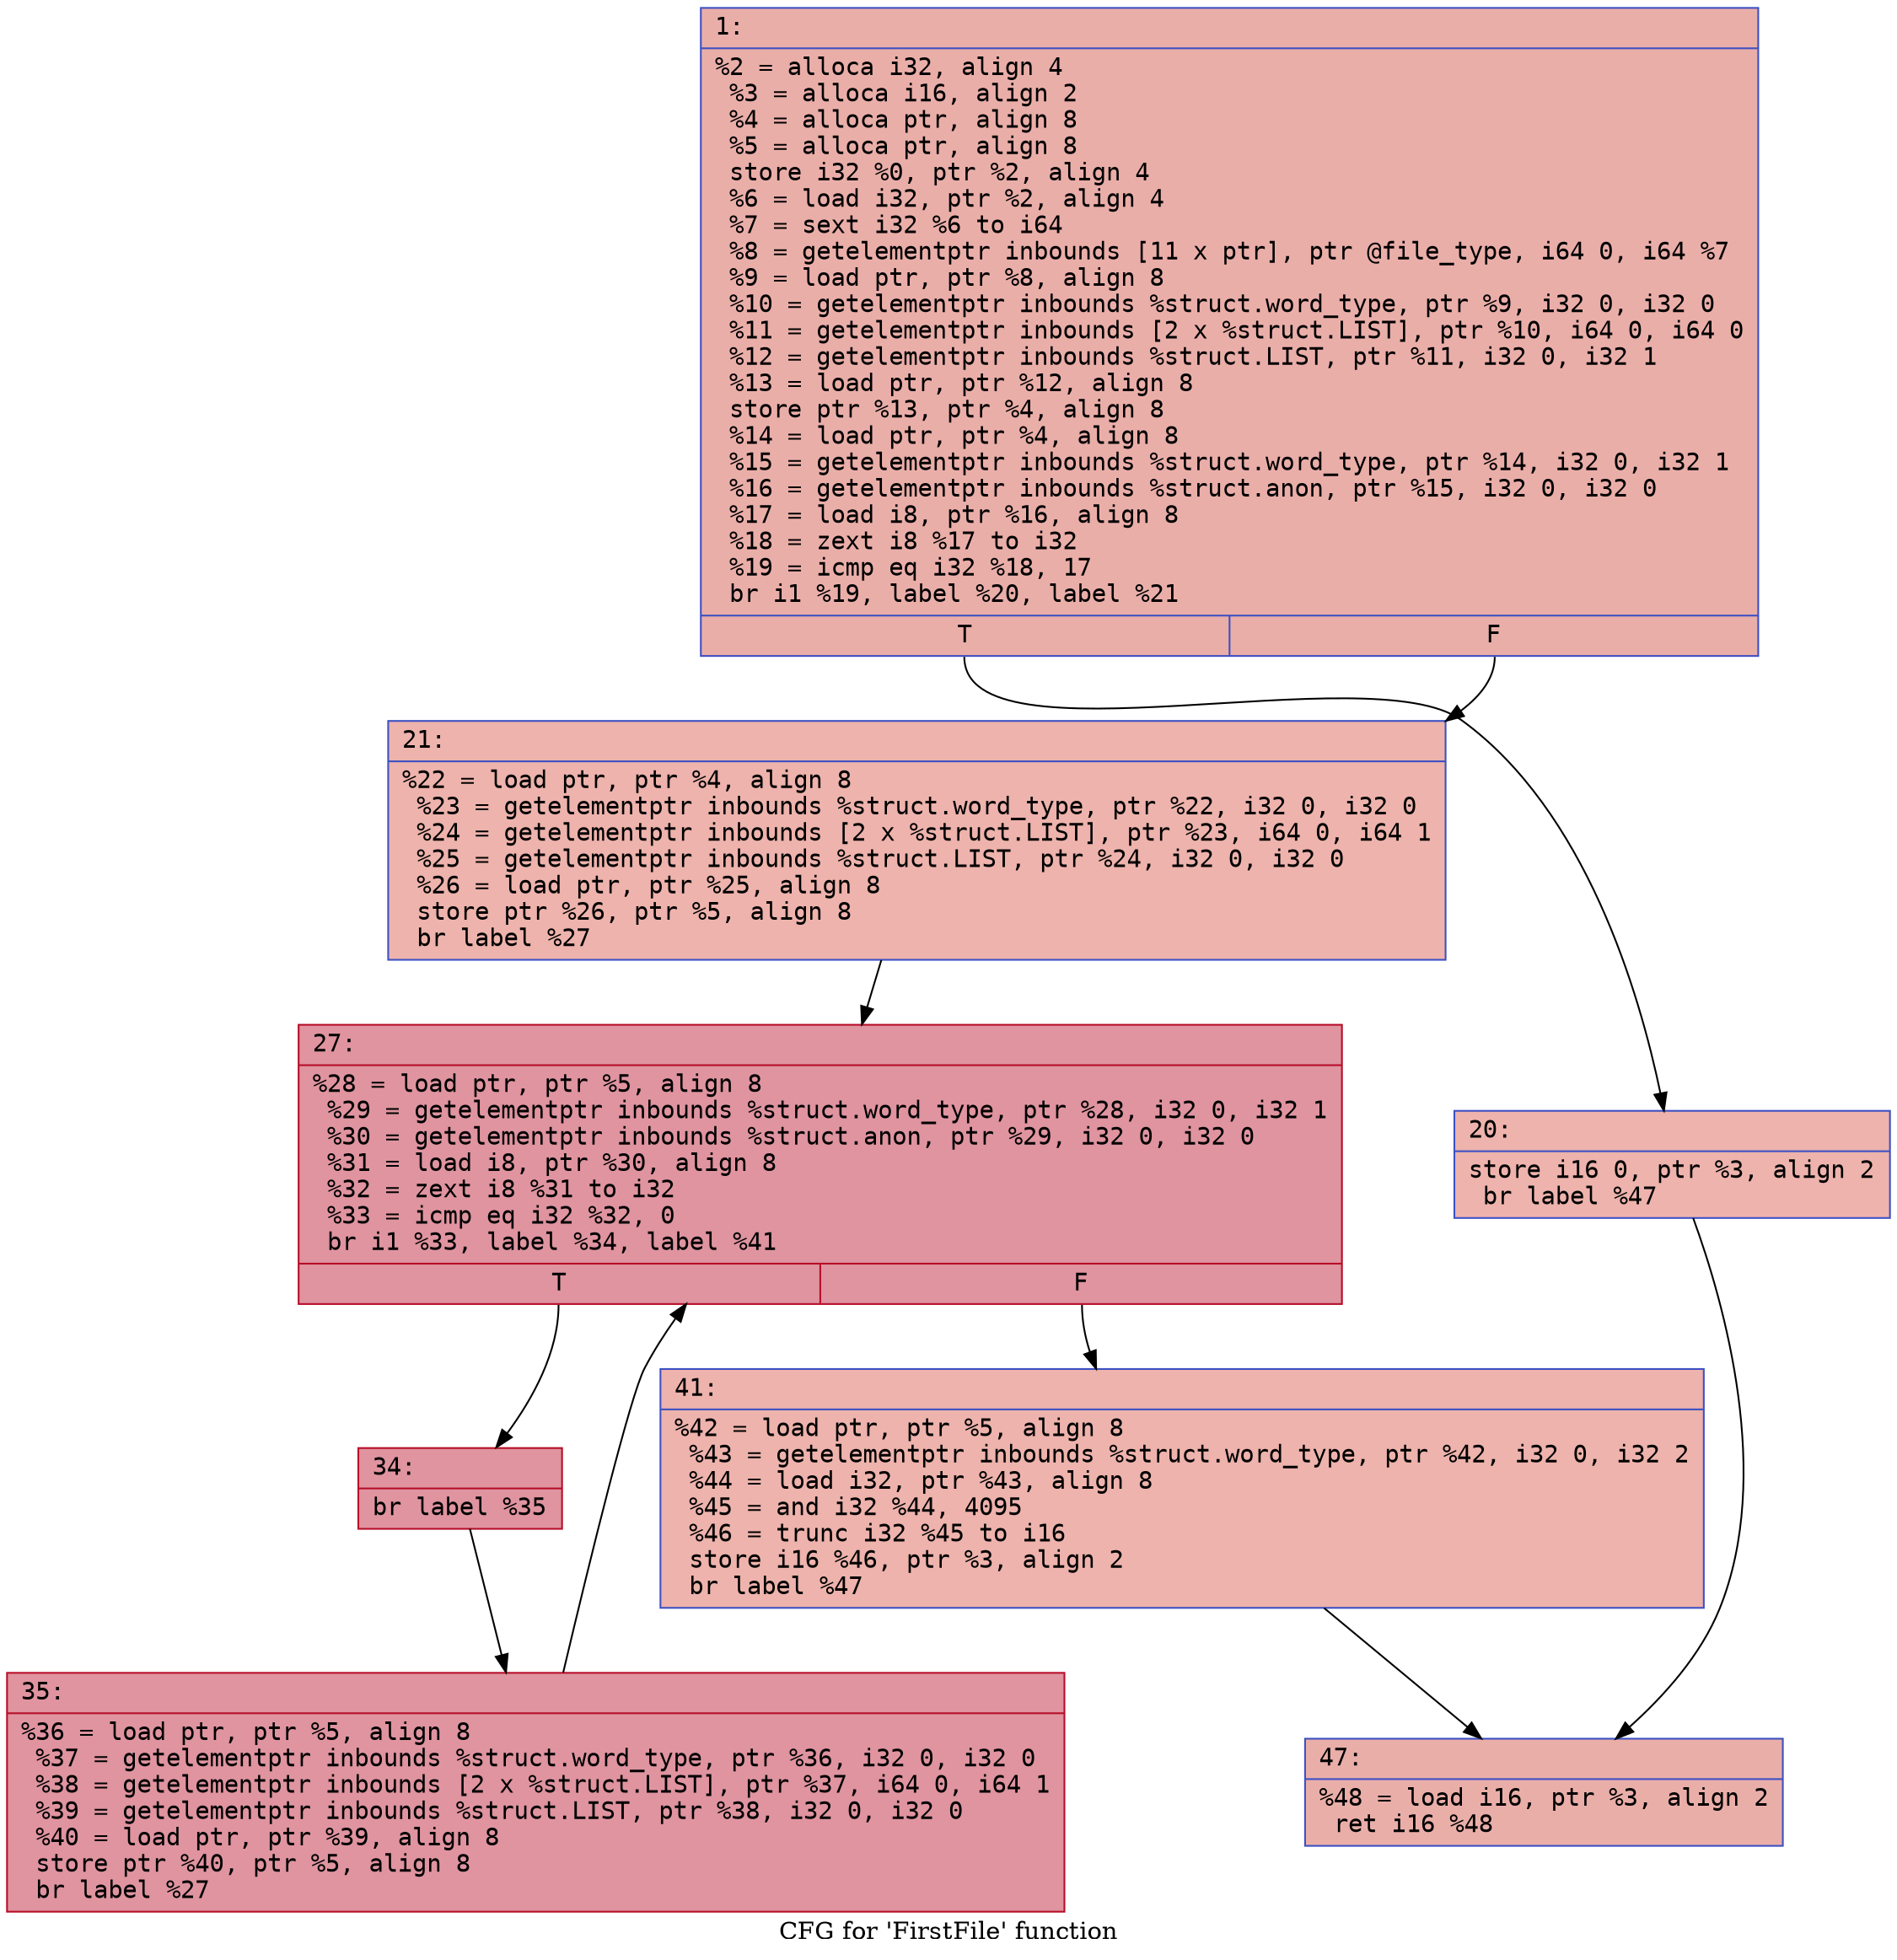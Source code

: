 digraph "CFG for 'FirstFile' function" {
	label="CFG for 'FirstFile' function";

	Node0x600003999130 [shape=record,color="#3d50c3ff", style=filled, fillcolor="#d0473d70" fontname="Courier",label="{1:\l|  %2 = alloca i32, align 4\l  %3 = alloca i16, align 2\l  %4 = alloca ptr, align 8\l  %5 = alloca ptr, align 8\l  store i32 %0, ptr %2, align 4\l  %6 = load i32, ptr %2, align 4\l  %7 = sext i32 %6 to i64\l  %8 = getelementptr inbounds [11 x ptr], ptr @file_type, i64 0, i64 %7\l  %9 = load ptr, ptr %8, align 8\l  %10 = getelementptr inbounds %struct.word_type, ptr %9, i32 0, i32 0\l  %11 = getelementptr inbounds [2 x %struct.LIST], ptr %10, i64 0, i64 0\l  %12 = getelementptr inbounds %struct.LIST, ptr %11, i32 0, i32 1\l  %13 = load ptr, ptr %12, align 8\l  store ptr %13, ptr %4, align 8\l  %14 = load ptr, ptr %4, align 8\l  %15 = getelementptr inbounds %struct.word_type, ptr %14, i32 0, i32 1\l  %16 = getelementptr inbounds %struct.anon, ptr %15, i32 0, i32 0\l  %17 = load i8, ptr %16, align 8\l  %18 = zext i8 %17 to i32\l  %19 = icmp eq i32 %18, 17\l  br i1 %19, label %20, label %21\l|{<s0>T|<s1>F}}"];
	Node0x600003999130:s0 -> Node0x6000039992c0[tooltip="1 -> 20\nProbability 50.00%" ];
	Node0x600003999130:s1 -> Node0x600003999310[tooltip="1 -> 21\nProbability 50.00%" ];
	Node0x6000039992c0 [shape=record,color="#3d50c3ff", style=filled, fillcolor="#d6524470" fontname="Courier",label="{20:\l|  store i16 0, ptr %3, align 2\l  br label %47\l}"];
	Node0x6000039992c0 -> Node0x6000039994a0[tooltip="20 -> 47\nProbability 100.00%" ];
	Node0x600003999310 [shape=record,color="#3d50c3ff", style=filled, fillcolor="#d6524470" fontname="Courier",label="{21:\l|  %22 = load ptr, ptr %4, align 8\l  %23 = getelementptr inbounds %struct.word_type, ptr %22, i32 0, i32 0\l  %24 = getelementptr inbounds [2 x %struct.LIST], ptr %23, i64 0, i64 1\l  %25 = getelementptr inbounds %struct.LIST, ptr %24, i32 0, i32 0\l  %26 = load ptr, ptr %25, align 8\l  store ptr %26, ptr %5, align 8\l  br label %27\l}"];
	Node0x600003999310 -> Node0x600003999360[tooltip="21 -> 27\nProbability 100.00%" ];
	Node0x600003999360 [shape=record,color="#b70d28ff", style=filled, fillcolor="#b70d2870" fontname="Courier",label="{27:\l|  %28 = load ptr, ptr %5, align 8\l  %29 = getelementptr inbounds %struct.word_type, ptr %28, i32 0, i32 1\l  %30 = getelementptr inbounds %struct.anon, ptr %29, i32 0, i32 0\l  %31 = load i8, ptr %30, align 8\l  %32 = zext i8 %31 to i32\l  %33 = icmp eq i32 %32, 0\l  br i1 %33, label %34, label %41\l|{<s0>T|<s1>F}}"];
	Node0x600003999360:s0 -> Node0x6000039993b0[tooltip="27 -> 34\nProbability 96.88%" ];
	Node0x600003999360:s1 -> Node0x600003999450[tooltip="27 -> 41\nProbability 3.12%" ];
	Node0x6000039993b0 [shape=record,color="#b70d28ff", style=filled, fillcolor="#b70d2870" fontname="Courier",label="{34:\l|  br label %35\l}"];
	Node0x6000039993b0 -> Node0x600003999400[tooltip="34 -> 35\nProbability 100.00%" ];
	Node0x600003999400 [shape=record,color="#b70d28ff", style=filled, fillcolor="#b70d2870" fontname="Courier",label="{35:\l|  %36 = load ptr, ptr %5, align 8\l  %37 = getelementptr inbounds %struct.word_type, ptr %36, i32 0, i32 0\l  %38 = getelementptr inbounds [2 x %struct.LIST], ptr %37, i64 0, i64 1\l  %39 = getelementptr inbounds %struct.LIST, ptr %38, i32 0, i32 0\l  %40 = load ptr, ptr %39, align 8\l  store ptr %40, ptr %5, align 8\l  br label %27\l}"];
	Node0x600003999400 -> Node0x600003999360[tooltip="35 -> 27\nProbability 100.00%" ];
	Node0x600003999450 [shape=record,color="#3d50c3ff", style=filled, fillcolor="#d6524470" fontname="Courier",label="{41:\l|  %42 = load ptr, ptr %5, align 8\l  %43 = getelementptr inbounds %struct.word_type, ptr %42, i32 0, i32 2\l  %44 = load i32, ptr %43, align 8\l  %45 = and i32 %44, 4095\l  %46 = trunc i32 %45 to i16\l  store i16 %46, ptr %3, align 2\l  br label %47\l}"];
	Node0x600003999450 -> Node0x6000039994a0[tooltip="41 -> 47\nProbability 100.00%" ];
	Node0x6000039994a0 [shape=record,color="#3d50c3ff", style=filled, fillcolor="#d0473d70" fontname="Courier",label="{47:\l|  %48 = load i16, ptr %3, align 2\l  ret i16 %48\l}"];
}
